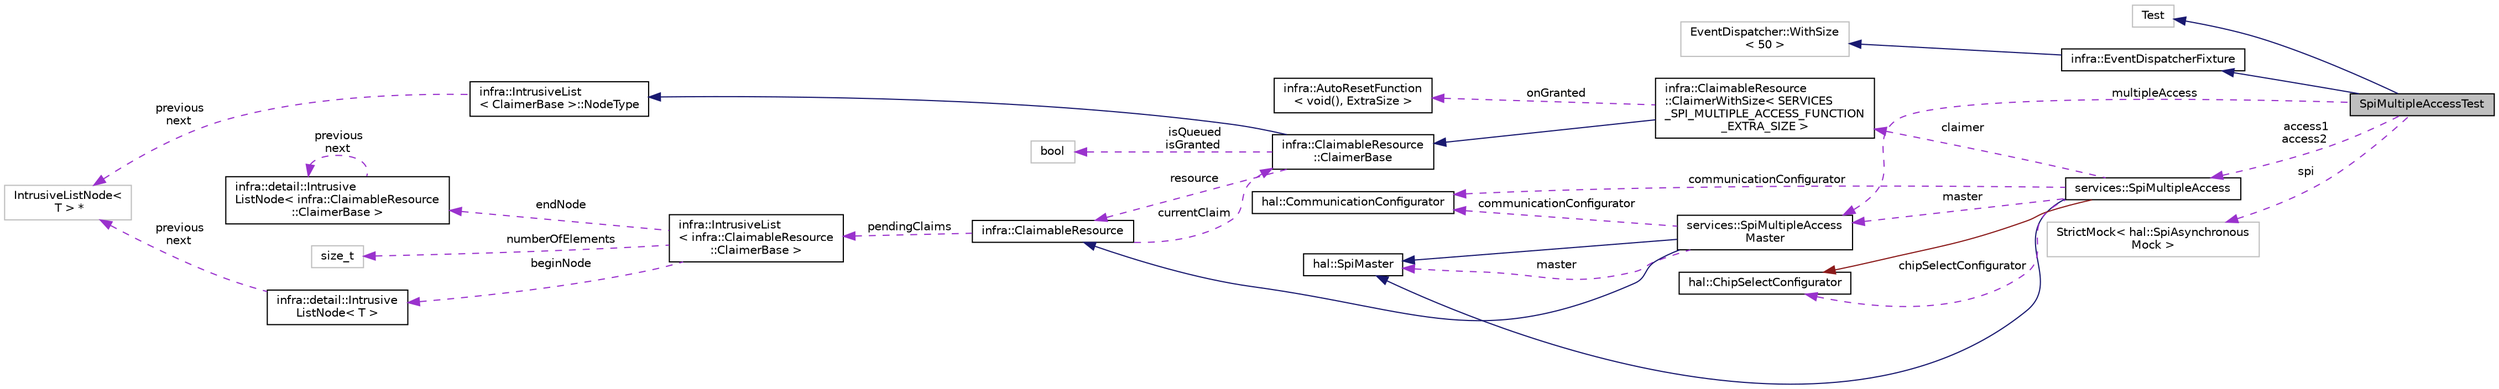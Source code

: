 digraph "SpiMultipleAccessTest"
{
 // INTERACTIVE_SVG=YES
  edge [fontname="Helvetica",fontsize="10",labelfontname="Helvetica",labelfontsize="10"];
  node [fontname="Helvetica",fontsize="10",shape=record];
  rankdir="LR";
  Node4 [label="SpiMultipleAccessTest",height=0.2,width=0.4,color="black", fillcolor="grey75", style="filled", fontcolor="black"];
  Node5 -> Node4 [dir="back",color="midnightblue",fontsize="10",style="solid",fontname="Helvetica"];
  Node5 [label="Test",height=0.2,width=0.4,color="grey75", fillcolor="white", style="filled"];
  Node6 -> Node4 [dir="back",color="midnightblue",fontsize="10",style="solid",fontname="Helvetica"];
  Node6 [label="infra::EventDispatcherFixture",height=0.2,width=0.4,color="black", fillcolor="white", style="filled",URL="$dd/df4/classinfra_1_1_event_dispatcher_fixture.html"];
  Node7 -> Node6 [dir="back",color="midnightblue",fontsize="10",style="solid",fontname="Helvetica"];
  Node7 [label="EventDispatcher::WithSize\l\< 50 \>",height=0.2,width=0.4,color="grey75", fillcolor="white", style="filled"];
  Node8 -> Node4 [dir="back",color="darkorchid3",fontsize="10",style="dashed",label=" access1\naccess2" ,fontname="Helvetica"];
  Node8 [label="services::SpiMultipleAccess",height=0.2,width=0.4,color="black", fillcolor="white", style="filled",URL="$d9/d2d/classservices_1_1_spi_multiple_access.html"];
  Node9 -> Node8 [dir="back",color="midnightblue",fontsize="10",style="solid",fontname="Helvetica"];
  Node9 [label="hal::SpiMaster",height=0.2,width=0.4,color="black", fillcolor="white", style="filled",URL="$dd/da3/classhal_1_1_spi_master.html"];
  Node10 -> Node8 [dir="back",color="firebrick4",fontsize="10",style="solid",fontname="Helvetica"];
  Node10 [label="hal::ChipSelectConfigurator",height=0.2,width=0.4,color="black", fillcolor="white", style="filled",URL="$d4/d53/classhal_1_1_chip_select_configurator.html"];
  Node11 -> Node8 [dir="back",color="darkorchid3",fontsize="10",style="dashed",label=" communicationConfigurator" ,fontname="Helvetica"];
  Node11 [label="hal::CommunicationConfigurator",height=0.2,width=0.4,color="black", fillcolor="white", style="filled",URL="$d1/d81/classhal_1_1_communication_configurator.html"];
  Node12 -> Node8 [dir="back",color="darkorchid3",fontsize="10",style="dashed",label=" claimer" ,fontname="Helvetica"];
  Node12 [label="infra::ClaimableResource\l::ClaimerWithSize\< SERVICES\l_SPI_MULTIPLE_ACCESS_FUNCTION\l_EXTRA_SIZE \>",height=0.2,width=0.4,color="black", fillcolor="white", style="filled",URL="$d7/d6a/classinfra_1_1_claimable_resource_1_1_claimer_with_size.html"];
  Node13 -> Node12 [dir="back",color="midnightblue",fontsize="10",style="solid",fontname="Helvetica"];
  Node13 [label="infra::ClaimableResource\l::ClaimerBase",height=0.2,width=0.4,color="black", fillcolor="white", style="filled",URL="$da/d20/classinfra_1_1_claimable_resource_1_1_claimer_base.html"];
  Node14 -> Node13 [dir="back",color="midnightblue",fontsize="10",style="solid",fontname="Helvetica"];
  Node14 [label="infra::IntrusiveList\l\< ClaimerBase \>::NodeType",height=0.2,width=0.4,color="black", fillcolor="white", style="filled",URL="$d7/da5/classinfra_1_1detail_1_1_intrusive_list_node.html"];
  Node15 -> Node14 [dir="back",color="darkorchid3",fontsize="10",style="dashed",label=" previous\nnext" ,fontname="Helvetica"];
  Node15 [label="IntrusiveListNode\<\l T \> *",height=0.2,width=0.4,color="grey75", fillcolor="white", style="filled"];
  Node16 -> Node13 [dir="back",color="darkorchid3",fontsize="10",style="dashed",label=" resource" ,fontname="Helvetica"];
  Node16 [label="infra::ClaimableResource",height=0.2,width=0.4,color="black", fillcolor="white", style="filled",URL="$d0/d93/classinfra_1_1_claimable_resource.html"];
  Node13 -> Node16 [dir="back",color="darkorchid3",fontsize="10",style="dashed",label=" currentClaim" ,fontname="Helvetica"];
  Node17 -> Node16 [dir="back",color="darkorchid3",fontsize="10",style="dashed",label=" pendingClaims" ,fontname="Helvetica"];
  Node17 [label="infra::IntrusiveList\l\< infra::ClaimableResource\l::ClaimerBase \>",height=0.2,width=0.4,color="black", fillcolor="white", style="filled",URL="$df/da4/classinfra_1_1_intrusive_list.html"];
  Node18 -> Node17 [dir="back",color="darkorchid3",fontsize="10",style="dashed",label=" beginNode" ,fontname="Helvetica"];
  Node18 [label="infra::detail::Intrusive\lListNode\< T \>",height=0.2,width=0.4,color="black", fillcolor="white", style="filled",URL="$d7/da5/classinfra_1_1detail_1_1_intrusive_list_node.html"];
  Node15 -> Node18 [dir="back",color="darkorchid3",fontsize="10",style="dashed",label=" previous\nnext" ,fontname="Helvetica"];
  Node19 -> Node17 [dir="back",color="darkorchid3",fontsize="10",style="dashed",label=" endNode" ,fontname="Helvetica"];
  Node19 [label="infra::detail::Intrusive\lListNode\< infra::ClaimableResource\l::ClaimerBase \>",height=0.2,width=0.4,color="black", fillcolor="white", style="filled",URL="$d7/da5/classinfra_1_1detail_1_1_intrusive_list_node.html"];
  Node19 -> Node19 [dir="back",color="darkorchid3",fontsize="10",style="dashed",label=" previous\nnext" ,fontname="Helvetica"];
  Node20 -> Node17 [dir="back",color="darkorchid3",fontsize="10",style="dashed",label=" numberOfElements" ,fontname="Helvetica"];
  Node20 [label="size_t",height=0.2,width=0.4,color="grey75", fillcolor="white", style="filled"];
  Node21 -> Node13 [dir="back",color="darkorchid3",fontsize="10",style="dashed",label=" isQueued\nisGranted" ,fontname="Helvetica"];
  Node21 [label="bool",height=0.2,width=0.4,color="grey75", fillcolor="white", style="filled"];
  Node22 -> Node12 [dir="back",color="darkorchid3",fontsize="10",style="dashed",label=" onGranted" ,fontname="Helvetica"];
  Node22 [label="infra::AutoResetFunction\l\< void(), ExtraSize \>",height=0.2,width=0.4,color="black", fillcolor="white", style="filled",URL="$d5/d33/classinfra_1_1_auto_reset_function.html"];
  Node10 -> Node8 [dir="back",color="darkorchid3",fontsize="10",style="dashed",label=" chipSelectConfigurator" ,fontname="Helvetica"];
  Node23 -> Node8 [dir="back",color="darkorchid3",fontsize="10",style="dashed",label=" master" ,fontname="Helvetica"];
  Node23 [label="services::SpiMultipleAccess\lMaster",height=0.2,width=0.4,color="black", fillcolor="white", style="filled",URL="$d0/d6b/classservices_1_1_spi_multiple_access_master.html"];
  Node9 -> Node23 [dir="back",color="midnightblue",fontsize="10",style="solid",fontname="Helvetica"];
  Node16 -> Node23 [dir="back",color="midnightblue",fontsize="10",style="solid",fontname="Helvetica"];
  Node11 -> Node23 [dir="back",color="darkorchid3",fontsize="10",style="dashed",label=" communicationConfigurator" ,fontname="Helvetica"];
  Node9 -> Node23 [dir="back",color="darkorchid3",fontsize="10",style="dashed",label=" master" ,fontname="Helvetica"];
  Node24 -> Node4 [dir="back",color="darkorchid3",fontsize="10",style="dashed",label=" spi" ,fontname="Helvetica"];
  Node24 [label="StrictMock\< hal::SpiAsynchronous\lMock \>",height=0.2,width=0.4,color="grey75", fillcolor="white", style="filled"];
  Node23 -> Node4 [dir="back",color="darkorchid3",fontsize="10",style="dashed",label=" multipleAccess" ,fontname="Helvetica"];
}
